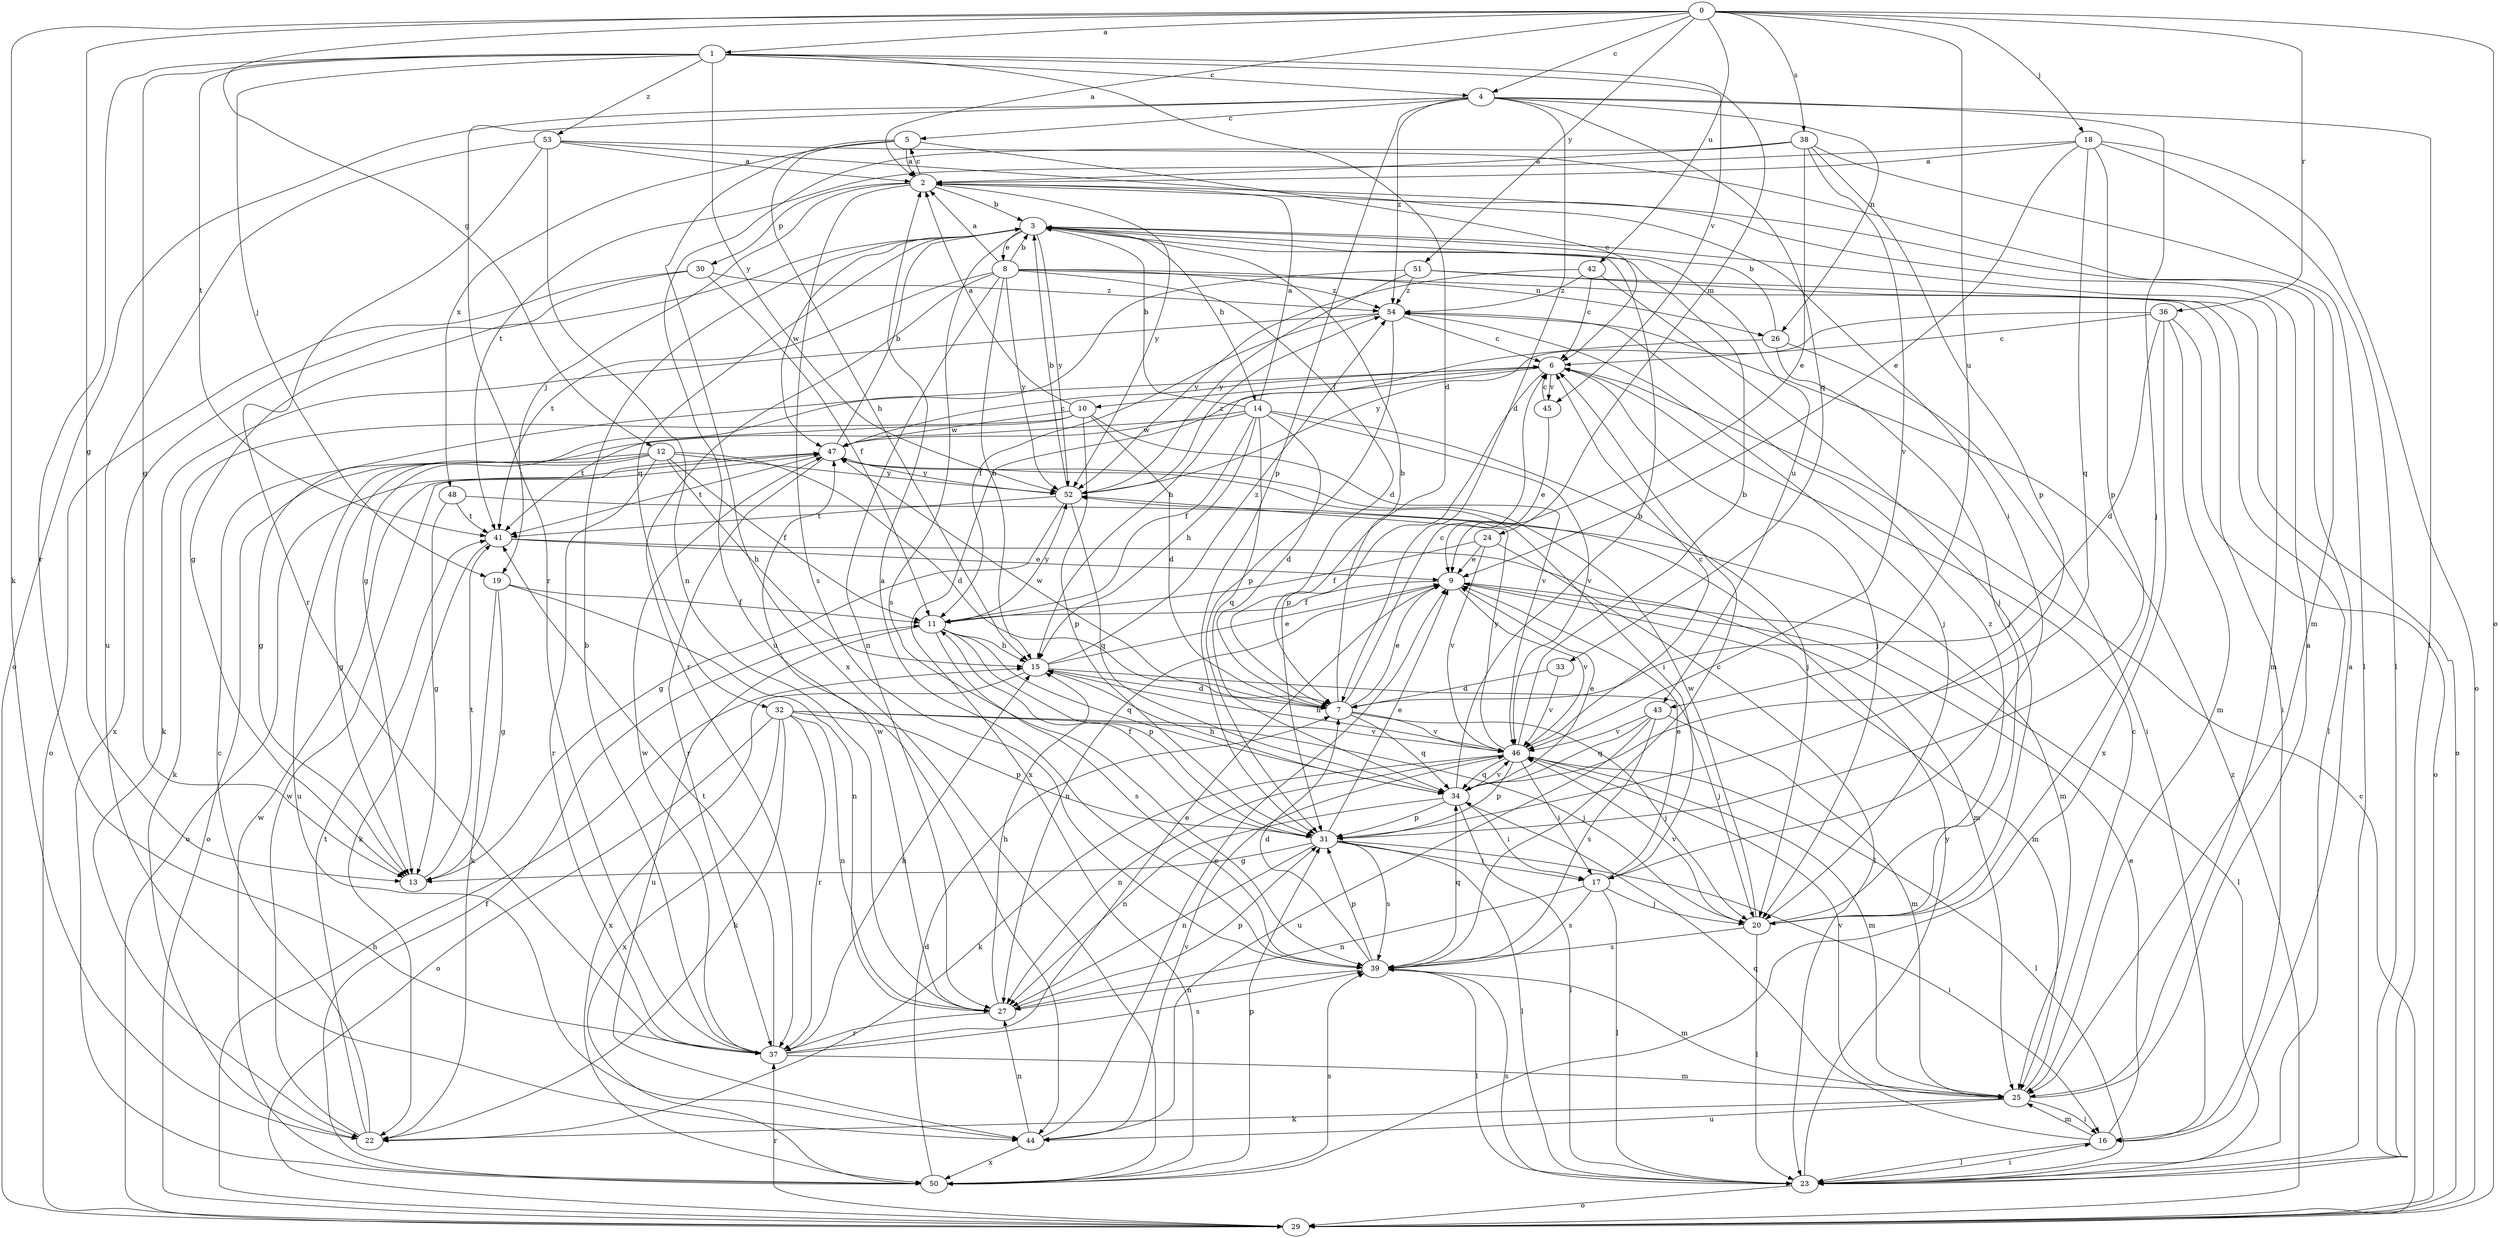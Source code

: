 strict digraph  {
0;
1;
2;
3;
4;
5;
6;
7;
8;
9;
10;
11;
12;
13;
14;
15;
16;
17;
18;
19;
20;
22;
23;
24;
25;
26;
27;
29;
30;
31;
32;
33;
34;
36;
37;
38;
39;
41;
42;
43;
44;
45;
46;
47;
48;
50;
51;
52;
53;
54;
0 -> 1  [label=a];
0 -> 2  [label=a];
0 -> 4  [label=c];
0 -> 12  [label=g];
0 -> 13  [label=g];
0 -> 18  [label=j];
0 -> 22  [label=k];
0 -> 29  [label=o];
0 -> 36  [label=r];
0 -> 38  [label=s];
0 -> 42  [label=u];
0 -> 43  [label=u];
0 -> 51  [label=y];
1 -> 4  [label=c];
1 -> 7  [label=d];
1 -> 13  [label=g];
1 -> 19  [label=j];
1 -> 24  [label=m];
1 -> 37  [label=r];
1 -> 41  [label=t];
1 -> 45  [label=v];
1 -> 52  [label=y];
1 -> 53  [label=z];
2 -> 3  [label=b];
2 -> 5  [label=c];
2 -> 19  [label=j];
2 -> 30  [label=p];
2 -> 39  [label=s];
2 -> 52  [label=y];
3 -> 8  [label=e];
3 -> 13  [label=g];
3 -> 14  [label=h];
3 -> 25  [label=m];
3 -> 32  [label=q];
3 -> 39  [label=s];
3 -> 43  [label=u];
3 -> 47  [label=w];
3 -> 52  [label=y];
4 -> 5  [label=c];
4 -> 7  [label=d];
4 -> 20  [label=j];
4 -> 23  [label=l];
4 -> 26  [label=n];
4 -> 29  [label=o];
4 -> 31  [label=p];
4 -> 33  [label=q];
4 -> 37  [label=r];
4 -> 54  [label=z];
5 -> 2  [label=a];
5 -> 6  [label=c];
5 -> 15  [label=h];
5 -> 48  [label=x];
5 -> 50  [label=x];
6 -> 10  [label=f];
6 -> 20  [label=j];
6 -> 31  [label=p];
6 -> 45  [label=v];
6 -> 50  [label=x];
7 -> 3  [label=b];
7 -> 6  [label=c];
7 -> 9  [label=e];
7 -> 20  [label=j];
7 -> 34  [label=q];
7 -> 46  [label=v];
7 -> 47  [label=w];
8 -> 2  [label=a];
8 -> 3  [label=b];
8 -> 7  [label=d];
8 -> 15  [label=h];
8 -> 16  [label=i];
8 -> 26  [label=n];
8 -> 27  [label=n];
8 -> 37  [label=r];
8 -> 41  [label=t];
8 -> 52  [label=y];
8 -> 54  [label=z];
9 -> 11  [label=f];
9 -> 23  [label=l];
9 -> 25  [label=m];
9 -> 27  [label=n];
9 -> 46  [label=v];
10 -> 2  [label=a];
10 -> 7  [label=d];
10 -> 22  [label=k];
10 -> 31  [label=p];
10 -> 41  [label=t];
10 -> 46  [label=v];
10 -> 47  [label=w];
11 -> 15  [label=h];
11 -> 31  [label=p];
11 -> 34  [label=q];
11 -> 39  [label=s];
11 -> 44  [label=u];
11 -> 52  [label=y];
12 -> 7  [label=d];
12 -> 11  [label=f];
12 -> 13  [label=g];
12 -> 15  [label=h];
12 -> 29  [label=o];
12 -> 37  [label=r];
12 -> 44  [label=u];
12 -> 52  [label=y];
13 -> 41  [label=t];
14 -> 2  [label=a];
14 -> 3  [label=b];
14 -> 7  [label=d];
14 -> 11  [label=f];
14 -> 13  [label=g];
14 -> 15  [label=h];
14 -> 20  [label=j];
14 -> 34  [label=q];
14 -> 46  [label=v];
14 -> 47  [label=w];
15 -> 7  [label=d];
15 -> 9  [label=e];
15 -> 20  [label=j];
15 -> 50  [label=x];
15 -> 54  [label=z];
16 -> 2  [label=a];
16 -> 9  [label=e];
16 -> 23  [label=l];
16 -> 25  [label=m];
16 -> 34  [label=q];
17 -> 9  [label=e];
17 -> 20  [label=j];
17 -> 23  [label=l];
17 -> 27  [label=n];
17 -> 39  [label=s];
18 -> 2  [label=a];
18 -> 9  [label=e];
18 -> 23  [label=l];
18 -> 29  [label=o];
18 -> 31  [label=p];
18 -> 34  [label=q];
18 -> 41  [label=t];
19 -> 11  [label=f];
19 -> 13  [label=g];
19 -> 22  [label=k];
19 -> 27  [label=n];
20 -> 23  [label=l];
20 -> 39  [label=s];
20 -> 46  [label=v];
20 -> 47  [label=w];
20 -> 54  [label=z];
22 -> 6  [label=c];
22 -> 41  [label=t];
22 -> 47  [label=w];
23 -> 16  [label=i];
23 -> 29  [label=o];
23 -> 39  [label=s];
23 -> 52  [label=y];
24 -> 9  [label=e];
24 -> 11  [label=f];
24 -> 23  [label=l];
24 -> 46  [label=v];
25 -> 2  [label=a];
25 -> 6  [label=c];
25 -> 16  [label=i];
25 -> 22  [label=k];
25 -> 44  [label=u];
25 -> 46  [label=v];
26 -> 3  [label=b];
26 -> 15  [label=h];
26 -> 16  [label=i];
26 -> 20  [label=j];
27 -> 15  [label=h];
27 -> 31  [label=p];
27 -> 37  [label=r];
27 -> 47  [label=w];
29 -> 6  [label=c];
29 -> 15  [label=h];
29 -> 37  [label=r];
29 -> 54  [label=z];
30 -> 11  [label=f];
30 -> 29  [label=o];
30 -> 50  [label=x];
30 -> 54  [label=z];
31 -> 9  [label=e];
31 -> 11  [label=f];
31 -> 13  [label=g];
31 -> 16  [label=i];
31 -> 17  [label=i];
31 -> 23  [label=l];
31 -> 27  [label=n];
31 -> 39  [label=s];
32 -> 20  [label=j];
32 -> 22  [label=k];
32 -> 27  [label=n];
32 -> 29  [label=o];
32 -> 31  [label=p];
32 -> 37  [label=r];
32 -> 46  [label=v];
32 -> 50  [label=x];
33 -> 7  [label=d];
33 -> 46  [label=v];
34 -> 3  [label=b];
34 -> 9  [label=e];
34 -> 15  [label=h];
34 -> 17  [label=i];
34 -> 23  [label=l];
34 -> 27  [label=n];
34 -> 31  [label=p];
34 -> 46  [label=v];
36 -> 6  [label=c];
36 -> 7  [label=d];
36 -> 25  [label=m];
36 -> 29  [label=o];
36 -> 50  [label=x];
36 -> 52  [label=y];
37 -> 3  [label=b];
37 -> 9  [label=e];
37 -> 15  [label=h];
37 -> 25  [label=m];
37 -> 39  [label=s];
37 -> 41  [label=t];
37 -> 47  [label=w];
38 -> 2  [label=a];
38 -> 9  [label=e];
38 -> 23  [label=l];
38 -> 31  [label=p];
38 -> 44  [label=u];
38 -> 46  [label=v];
39 -> 2  [label=a];
39 -> 6  [label=c];
39 -> 7  [label=d];
39 -> 23  [label=l];
39 -> 25  [label=m];
39 -> 27  [label=n];
39 -> 31  [label=p];
39 -> 34  [label=q];
41 -> 9  [label=e];
41 -> 22  [label=k];
41 -> 25  [label=m];
42 -> 6  [label=c];
42 -> 20  [label=j];
42 -> 52  [label=y];
42 -> 54  [label=z];
43 -> 25  [label=m];
43 -> 34  [label=q];
43 -> 39  [label=s];
43 -> 44  [label=u];
43 -> 46  [label=v];
44 -> 9  [label=e];
44 -> 27  [label=n];
44 -> 46  [label=v];
44 -> 50  [label=x];
45 -> 6  [label=c];
45 -> 9  [label=e];
46 -> 3  [label=b];
46 -> 6  [label=c];
46 -> 15  [label=h];
46 -> 17  [label=i];
46 -> 22  [label=k];
46 -> 23  [label=l];
46 -> 25  [label=m];
46 -> 27  [label=n];
46 -> 31  [label=p];
46 -> 34  [label=q];
46 -> 52  [label=y];
47 -> 3  [label=b];
47 -> 6  [label=c];
47 -> 17  [label=i];
47 -> 29  [label=o];
47 -> 37  [label=r];
47 -> 41  [label=t];
47 -> 52  [label=y];
48 -> 13  [label=g];
48 -> 25  [label=m];
48 -> 41  [label=t];
50 -> 7  [label=d];
50 -> 11  [label=f];
50 -> 31  [label=p];
50 -> 39  [label=s];
50 -> 47  [label=w];
51 -> 13  [label=g];
51 -> 23  [label=l];
51 -> 29  [label=o];
51 -> 52  [label=y];
51 -> 54  [label=z];
52 -> 3  [label=b];
52 -> 13  [label=g];
52 -> 34  [label=q];
52 -> 41  [label=t];
52 -> 54  [label=z];
53 -> 2  [label=a];
53 -> 17  [label=i];
53 -> 25  [label=m];
53 -> 27  [label=n];
53 -> 37  [label=r];
53 -> 44  [label=u];
54 -> 6  [label=c];
54 -> 11  [label=f];
54 -> 20  [label=j];
54 -> 22  [label=k];
54 -> 31  [label=p];
}
